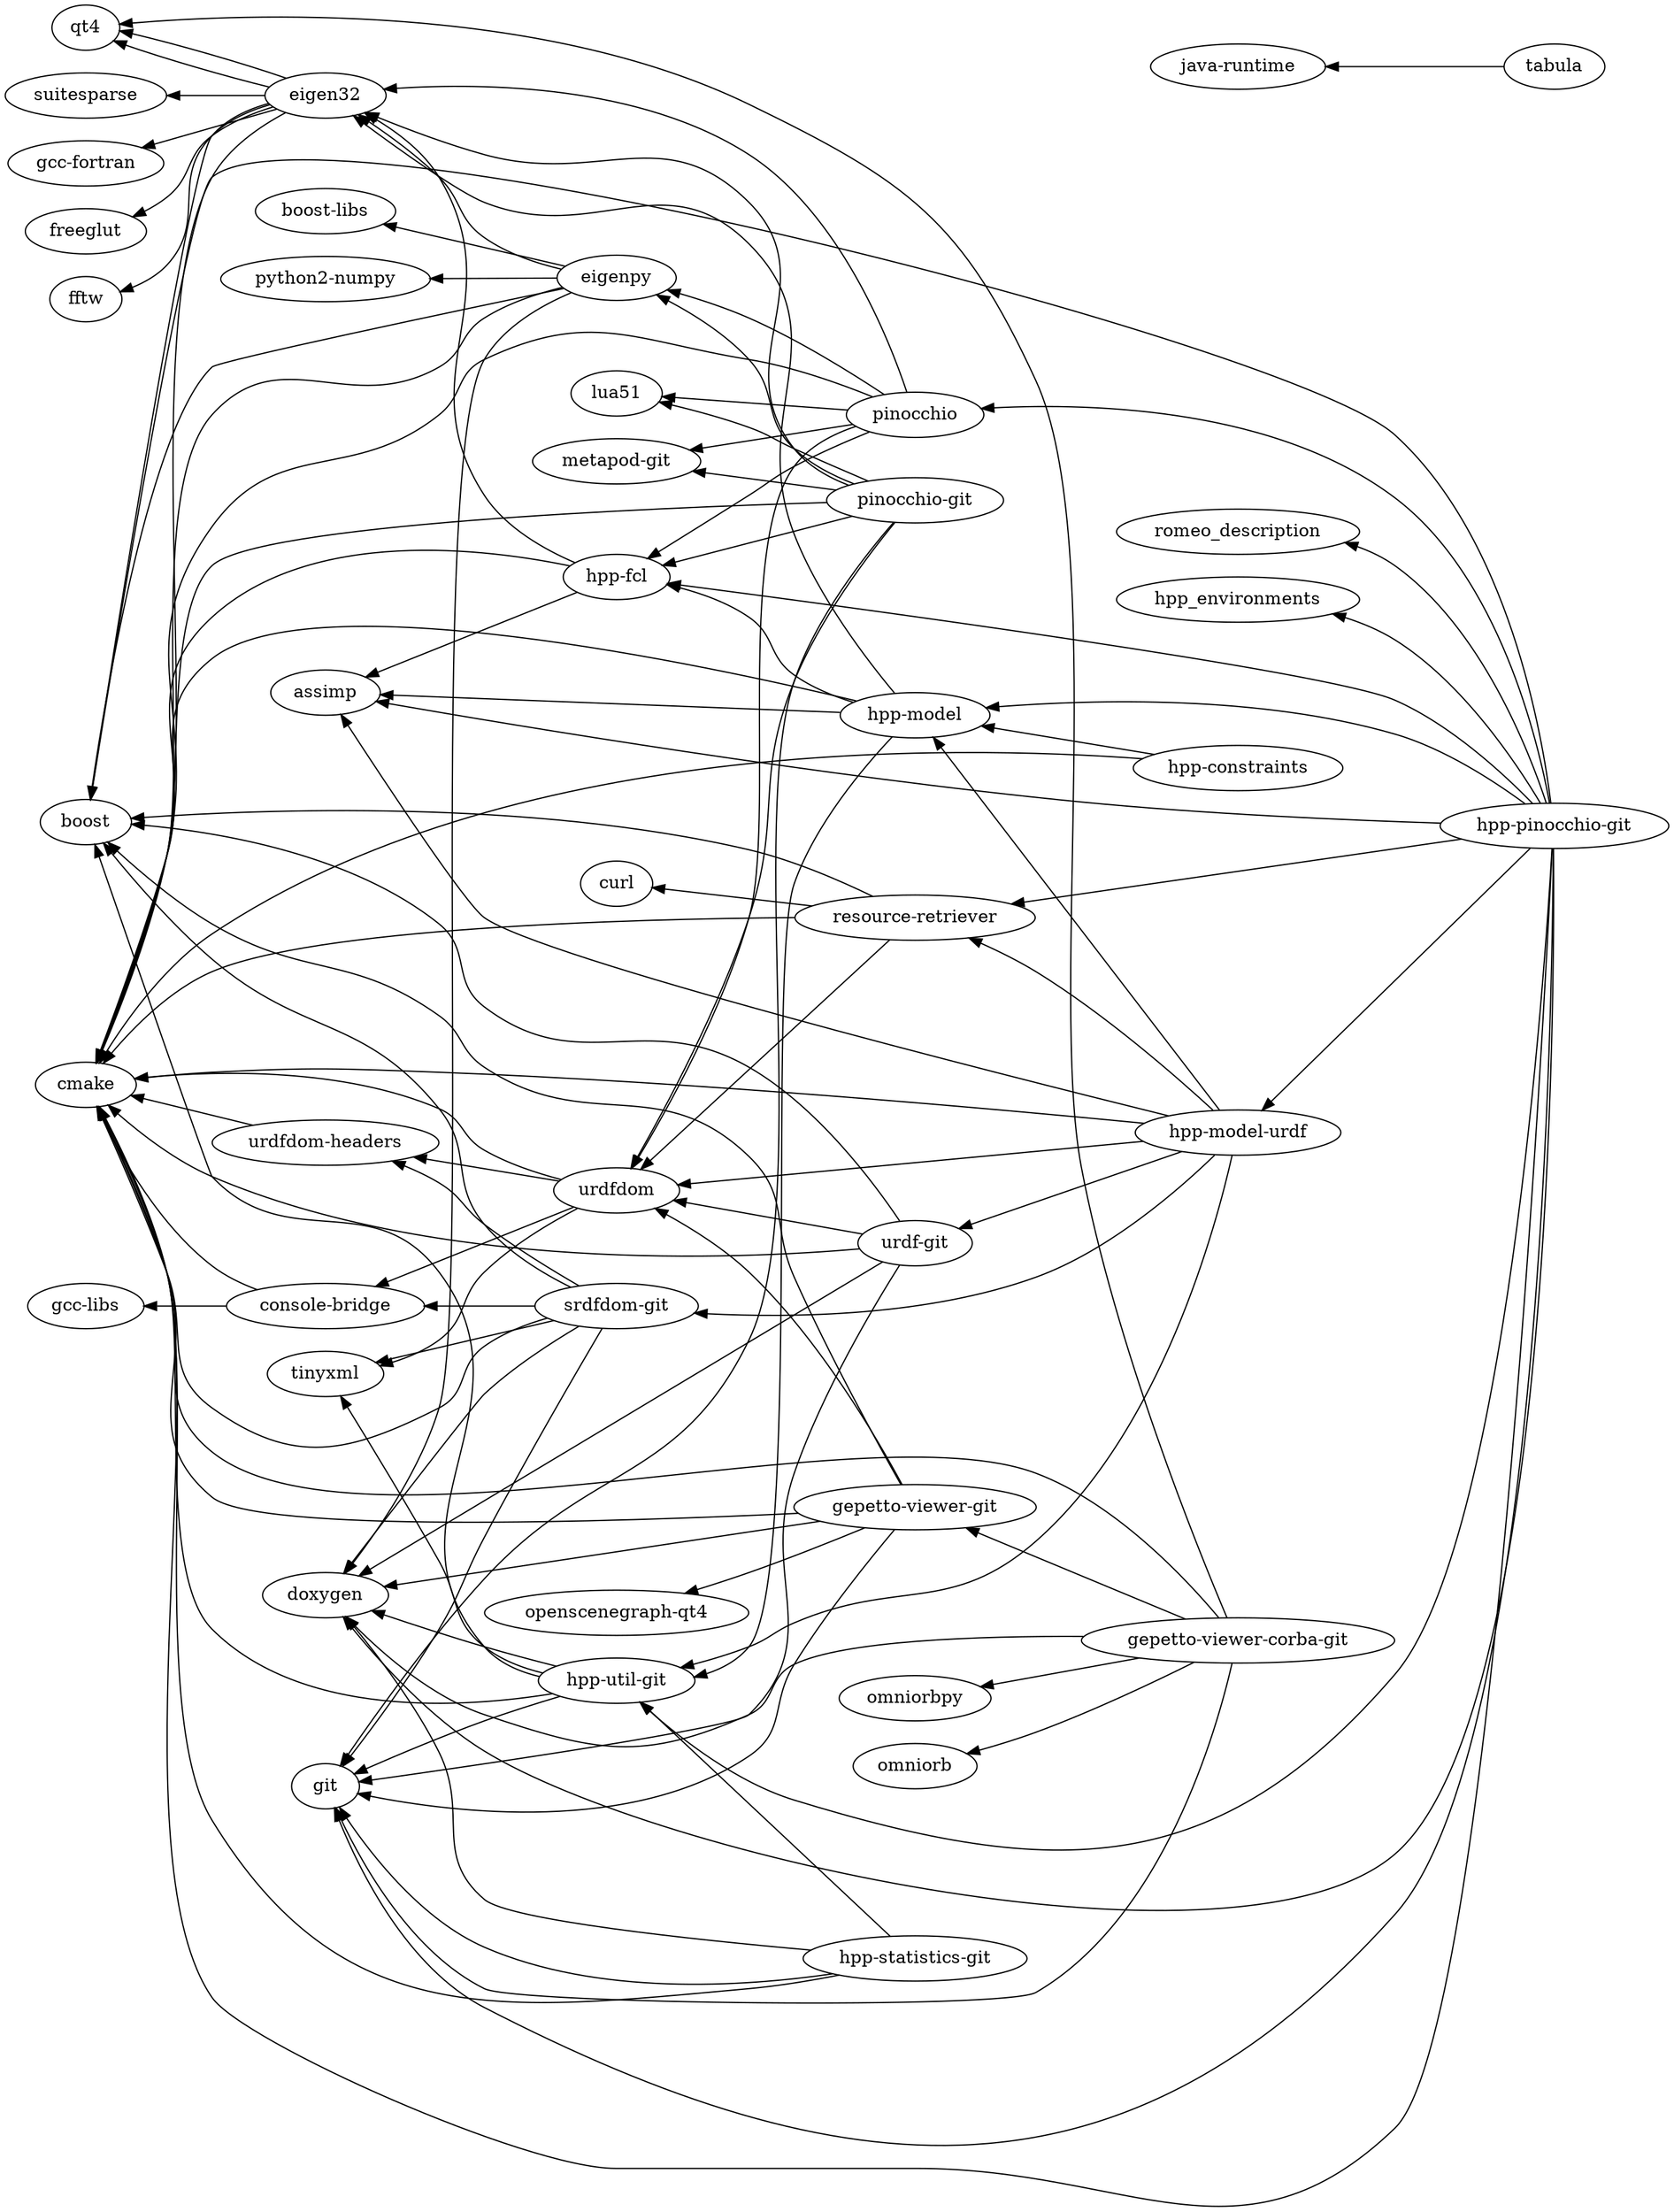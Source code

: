 digraph dependencies {
	graph [rankdir=RL]
	"console-bridge"
	"urdfdom-headers"
	assimp
	git
	omniorb
	"hpp-pinocchio-git"
	pinocchio
	boost
	"openscenegraph-qt4"
	lua51
	suitesparse
	"gcc-libs"
	tabula
	"python2-numpy"
	"gcc-fortran"
	freeglut
	urdfdom
	eigenpy
	"hpp-fcl"
	romeo_description
	"srdfdom-git"
	"urdf-git"
	"hpp-model"
	"java-runtime"
	"gepetto-viewer-git"
	fftw
	tinyxml
	"metapod-git"
	qt4
	"hpp-constraints"
	eigen32
	"hpp-statistics-git"
	"pinocchio-git"
	"boost-libs"
	hpp_environments
	omniorbpy
	doxygen
	"gepetto-viewer-corba-git"
	curl
	cmake
	"hpp-model-urdf"
	"resource-retriever"
	"hpp-util-git"
	urdfdom -> cmake
	urdfdom -> tinyxml
	urdfdom -> "console-bridge"
	urdfdom -> "urdfdom-headers"
	pinocchio -> "metapod-git"
	pinocchio -> lua51
	pinocchio -> cmake
	pinocchio -> eigen32
	pinocchio -> "hpp-fcl"
	pinocchio -> eigenpy
	pinocchio -> urdfdom
	"hpp-fcl" -> cmake
	"hpp-fcl" -> eigen32
	"hpp-fcl" -> assimp
	"hpp-model-urdf" -> cmake
	"hpp-model-urdf" -> assimp
	"hpp-model-urdf" -> "hpp-util-git"
	"hpp-model-urdf" -> "hpp-model"
	"hpp-model-urdf" -> "urdf-git"
	"hpp-model-urdf" -> "resource-retriever"
	"hpp-model-urdf" -> urdfdom
	"hpp-model-urdf" -> "srdfdom-git"
	"hpp-pinocchio-git" -> "hpp-model"
	"hpp-pinocchio-git" -> "hpp-model-urdf"
	"hpp-pinocchio-git" -> romeo_description
	"hpp-pinocchio-git" -> hpp_environments
	"hpp-pinocchio-git" -> doxygen
	"hpp-pinocchio-git" -> cmake
	"hpp-pinocchio-git" -> git
	"hpp-pinocchio-git" -> boost
	"hpp-pinocchio-git" -> pinocchio
	"hpp-pinocchio-git" -> assimp
	"hpp-pinocchio-git" -> "hpp-util-git"
	"hpp-pinocchio-git" -> "hpp-fcl"
	"hpp-pinocchio-git" -> "resource-retriever"
	"gepetto-viewer-git" -> doxygen
	"gepetto-viewer-git" -> cmake
	"gepetto-viewer-git" -> git
	"gepetto-viewer-git" -> boost
	"gepetto-viewer-git" -> urdfdom
	"gepetto-viewer-git" -> "openscenegraph-qt4"
	"urdfdom-headers" -> cmake
	"hpp-util-git" -> doxygen
	"hpp-util-git" -> cmake
	"hpp-util-git" -> git
	"hpp-util-git" -> boost
	"hpp-util-git" -> tinyxml
	"srdfdom-git" -> doxygen
	"srdfdom-git" -> cmake
	"srdfdom-git" -> git
	"srdfdom-git" -> boost
	"srdfdom-git" -> tinyxml
	"srdfdom-git" -> "urdfdom-headers"
	"srdfdom-git" -> "console-bridge"
	"hpp-constraints" -> cmake
	"hpp-constraints" -> "hpp-model"
	eigenpy -> doxygen
	eigenpy -> cmake
	eigenpy -> eigen32
	eigenpy -> boost
	eigenpy -> "python2-numpy"
	eigenpy -> "boost-libs"
	eigen32 -> qt4
	eigen32 -> cmake
	eigen32 -> freeglut
	eigen32 -> "gcc-fortran"
	eigen32 -> fftw
	eigen32 -> qt4
	eigen32 -> suitesparse
	eigen32 -> boost
	"hpp-statistics-git" -> doxygen
	"hpp-statistics-git" -> cmake
	"hpp-statistics-git" -> git
	"hpp-statistics-git" -> "hpp-util-git"
	"urdf-git" -> doxygen
	"urdf-git" -> cmake
	"urdf-git" -> git
	"urdf-git" -> boost
	"urdf-git" -> urdfdom
	"pinocchio-git" -> "metapod-git"
	"pinocchio-git" -> lua51
	"pinocchio-git" -> cmake
	"pinocchio-git" -> git
	"pinocchio-git" -> eigen32
	"pinocchio-git" -> eigenpy
	"pinocchio-git" -> "hpp-fcl"
	"pinocchio-git" -> urdfdom
	tabula -> "java-runtime"
	"resource-retriever" -> cmake
	"resource-retriever" -> urdfdom
	"resource-retriever" -> curl
	"resource-retriever" -> boost
	"gepetto-viewer-corba-git" -> doxygen
	"gepetto-viewer-corba-git" -> cmake
	"gepetto-viewer-corba-git" -> git
	"gepetto-viewer-corba-git" -> "gepetto-viewer-git"
	"gepetto-viewer-corba-git" -> omniorb
	"gepetto-viewer-corba-git" -> qt4
	"gepetto-viewer-corba-git" -> omniorbpy
	"hpp-model" -> assimp
	"hpp-model" -> cmake
	"hpp-model" -> eigen32
	"hpp-model" -> "hpp-util-git"
	"hpp-model" -> "hpp-fcl"
	"console-bridge" -> cmake
	"console-bridge" -> "gcc-libs"
}
